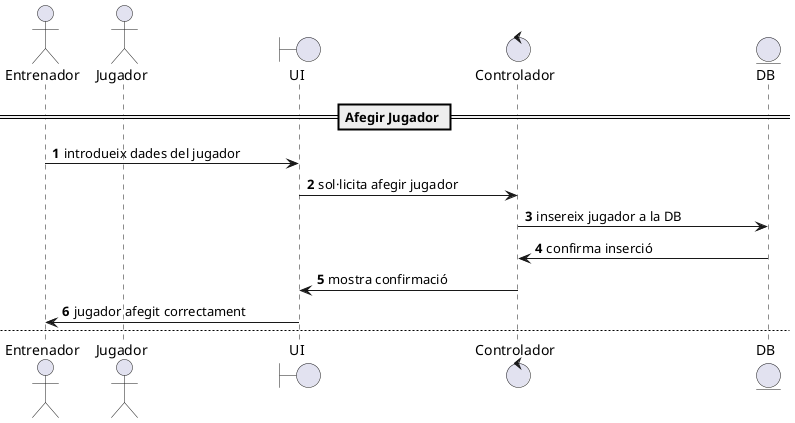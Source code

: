 @startuml
'https://plantuml.com/sequence-diagram

autonumber

actor Entrenador
actor Jugador

boundary UI
control Controlador
entity DB

== Afegir Jugador ==

Entrenador -> UI : introdueix dades del jugador
UI -> Controlador : sol·licita afegir jugador
Controlador -> DB : insereix jugador a la DB
DB -> Controlador : confirma inserció
Controlador -> UI : mostra confirmació
UI -> Entrenador : jugador afegit correctament

newpage

== Marcar Gol ==

Jugador -> UI : marcar gol
UI -> Controlador : sol·licita registrar gol
Controlador -> DB : actualitza gols del jugador
DB -> Controlador : confirma actualització
Controlador -> UI : mostra confirmació
UI -> Jugador : gol registrat amb èxit

newpage

== Fer Assistència ==

Jugador -> UI : fer assistència
UI -> Controlador : sol·licita registrar assistència
Controlador -> DB : actualitza assistències del jugador
DB -> Controlador : confirma actualització
Controlador -> UI : mostra confirmació
UI -> Jugador : assistència registrada



== Sumar Punts a l'Equip ==

Entrenador -> UI : sumar punts a l’equip
UI -> Controlador : sol·licita sumar punts
Controlador -> DB : actualitza punts de l’equip
DB -> Controlador : confirma actualització
Controlador -> UI : mostra confirmació
UI -> Entrenador : punts sumats correctament

@enduml
